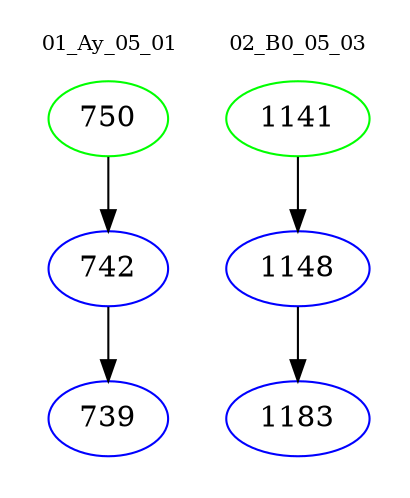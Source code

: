 digraph{
subgraph cluster_0 {
color = white
label = "01_Ay_05_01";
fontsize=10;
T0_750 [label="750", color="green"]
T0_750 -> T0_742 [color="black"]
T0_742 [label="742", color="blue"]
T0_742 -> T0_739 [color="black"]
T0_739 [label="739", color="blue"]
}
subgraph cluster_1 {
color = white
label = "02_B0_05_03";
fontsize=10;
T1_1141 [label="1141", color="green"]
T1_1141 -> T1_1148 [color="black"]
T1_1148 [label="1148", color="blue"]
T1_1148 -> T1_1183 [color="black"]
T1_1183 [label="1183", color="blue"]
}
}
